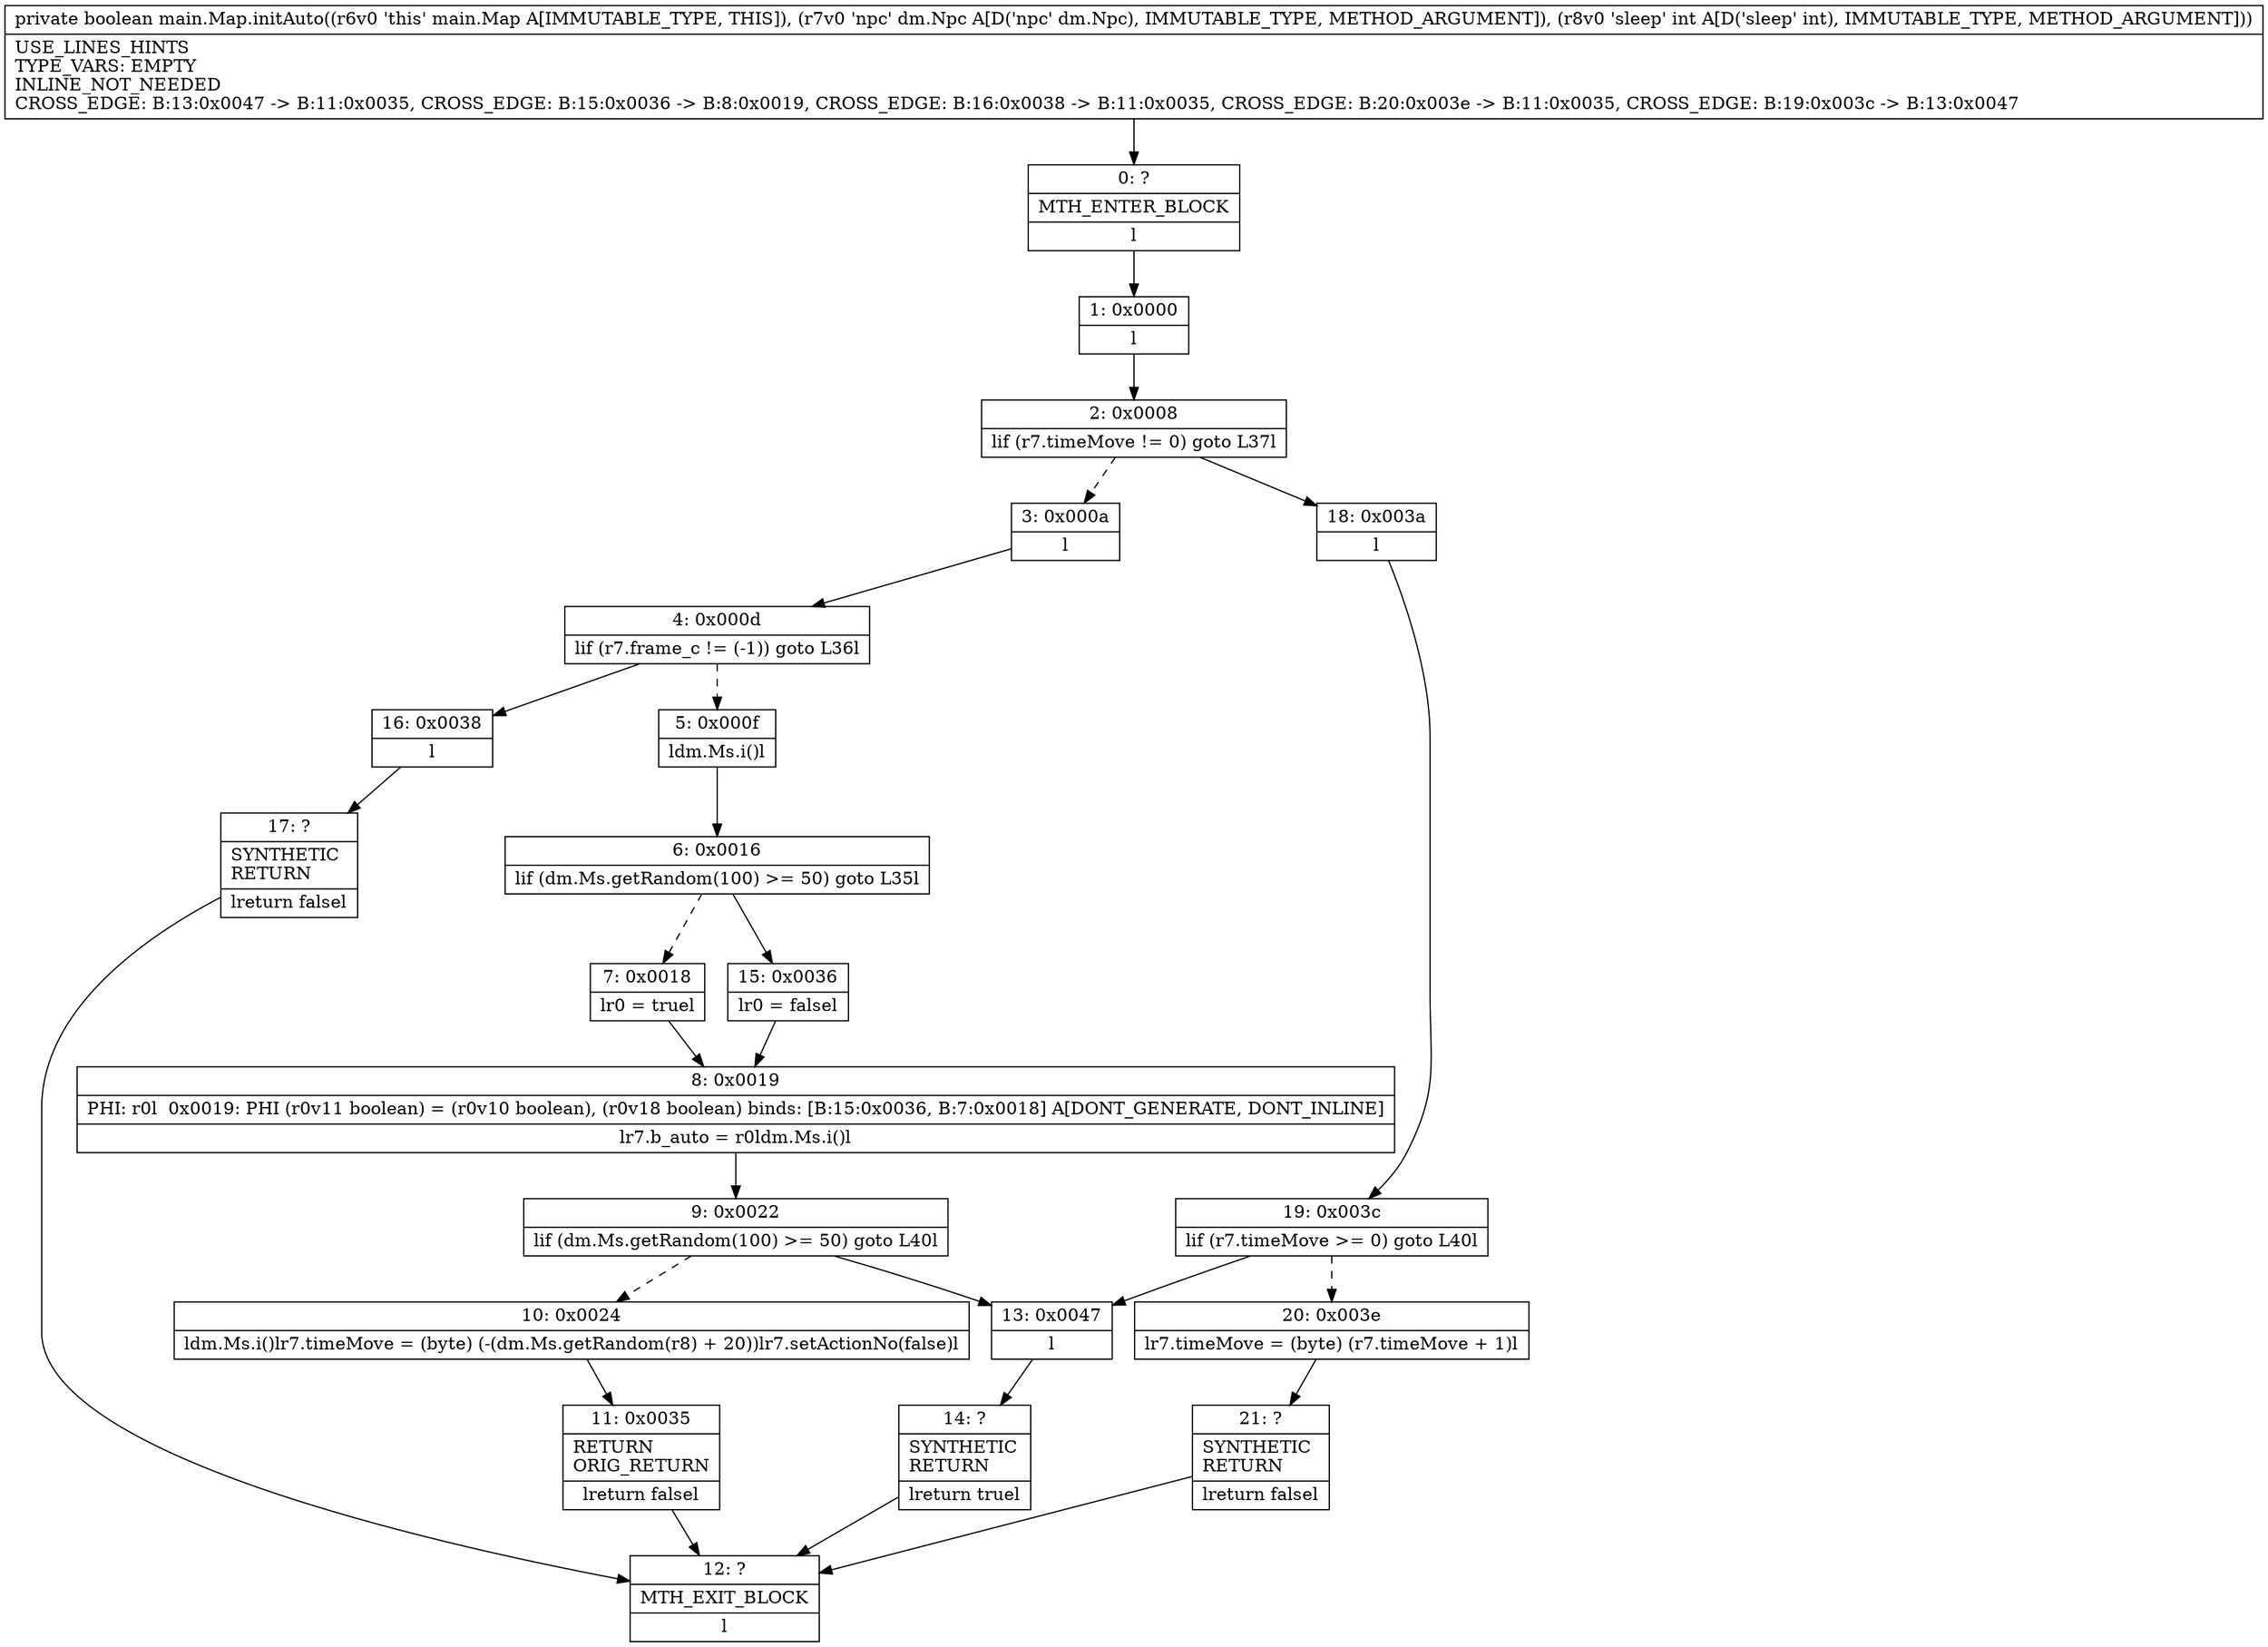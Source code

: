 digraph "CFG formain.Map.initAuto(Ldm\/Npc;I)Z" {
Node_0 [shape=record,label="{0\:\ ?|MTH_ENTER_BLOCK\l|l}"];
Node_1 [shape=record,label="{1\:\ 0x0000|l}"];
Node_2 [shape=record,label="{2\:\ 0x0008|lif (r7.timeMove != 0) goto L37l}"];
Node_3 [shape=record,label="{3\:\ 0x000a|l}"];
Node_4 [shape=record,label="{4\:\ 0x000d|lif (r7.frame_c != (\-1)) goto L36l}"];
Node_5 [shape=record,label="{5\:\ 0x000f|ldm.Ms.i()l}"];
Node_6 [shape=record,label="{6\:\ 0x0016|lif (dm.Ms.getRandom(100) \>= 50) goto L35l}"];
Node_7 [shape=record,label="{7\:\ 0x0018|lr0 = truel}"];
Node_8 [shape=record,label="{8\:\ 0x0019|PHI: r0l  0x0019: PHI (r0v11 boolean) = (r0v10 boolean), (r0v18 boolean) binds: [B:15:0x0036, B:7:0x0018] A[DONT_GENERATE, DONT_INLINE]\l|lr7.b_auto = r0ldm.Ms.i()l}"];
Node_9 [shape=record,label="{9\:\ 0x0022|lif (dm.Ms.getRandom(100) \>= 50) goto L40l}"];
Node_10 [shape=record,label="{10\:\ 0x0024|ldm.Ms.i()lr7.timeMove = (byte) (\-(dm.Ms.getRandom(r8) + 20))lr7.setActionNo(false)l}"];
Node_11 [shape=record,label="{11\:\ 0x0035|RETURN\lORIG_RETURN\l|lreturn falsel}"];
Node_12 [shape=record,label="{12\:\ ?|MTH_EXIT_BLOCK\l|l}"];
Node_13 [shape=record,label="{13\:\ 0x0047|l}"];
Node_14 [shape=record,label="{14\:\ ?|SYNTHETIC\lRETURN\l|lreturn truel}"];
Node_15 [shape=record,label="{15\:\ 0x0036|lr0 = falsel}"];
Node_16 [shape=record,label="{16\:\ 0x0038|l}"];
Node_17 [shape=record,label="{17\:\ ?|SYNTHETIC\lRETURN\l|lreturn falsel}"];
Node_18 [shape=record,label="{18\:\ 0x003a|l}"];
Node_19 [shape=record,label="{19\:\ 0x003c|lif (r7.timeMove \>= 0) goto L40l}"];
Node_20 [shape=record,label="{20\:\ 0x003e|lr7.timeMove = (byte) (r7.timeMove + 1)l}"];
Node_21 [shape=record,label="{21\:\ ?|SYNTHETIC\lRETURN\l|lreturn falsel}"];
MethodNode[shape=record,label="{private boolean main.Map.initAuto((r6v0 'this' main.Map A[IMMUTABLE_TYPE, THIS]), (r7v0 'npc' dm.Npc A[D('npc' dm.Npc), IMMUTABLE_TYPE, METHOD_ARGUMENT]), (r8v0 'sleep' int A[D('sleep' int), IMMUTABLE_TYPE, METHOD_ARGUMENT]))  | USE_LINES_HINTS\lTYPE_VARS: EMPTY\lINLINE_NOT_NEEDED\lCROSS_EDGE: B:13:0x0047 \-\> B:11:0x0035, CROSS_EDGE: B:15:0x0036 \-\> B:8:0x0019, CROSS_EDGE: B:16:0x0038 \-\> B:11:0x0035, CROSS_EDGE: B:20:0x003e \-\> B:11:0x0035, CROSS_EDGE: B:19:0x003c \-\> B:13:0x0047\l}"];
MethodNode -> Node_0;
Node_0 -> Node_1;
Node_1 -> Node_2;
Node_2 -> Node_3[style=dashed];
Node_2 -> Node_18;
Node_3 -> Node_4;
Node_4 -> Node_5[style=dashed];
Node_4 -> Node_16;
Node_5 -> Node_6;
Node_6 -> Node_7[style=dashed];
Node_6 -> Node_15;
Node_7 -> Node_8;
Node_8 -> Node_9;
Node_9 -> Node_10[style=dashed];
Node_9 -> Node_13;
Node_10 -> Node_11;
Node_11 -> Node_12;
Node_13 -> Node_14;
Node_14 -> Node_12;
Node_15 -> Node_8;
Node_16 -> Node_17;
Node_17 -> Node_12;
Node_18 -> Node_19;
Node_19 -> Node_20[style=dashed];
Node_19 -> Node_13;
Node_20 -> Node_21;
Node_21 -> Node_12;
}

